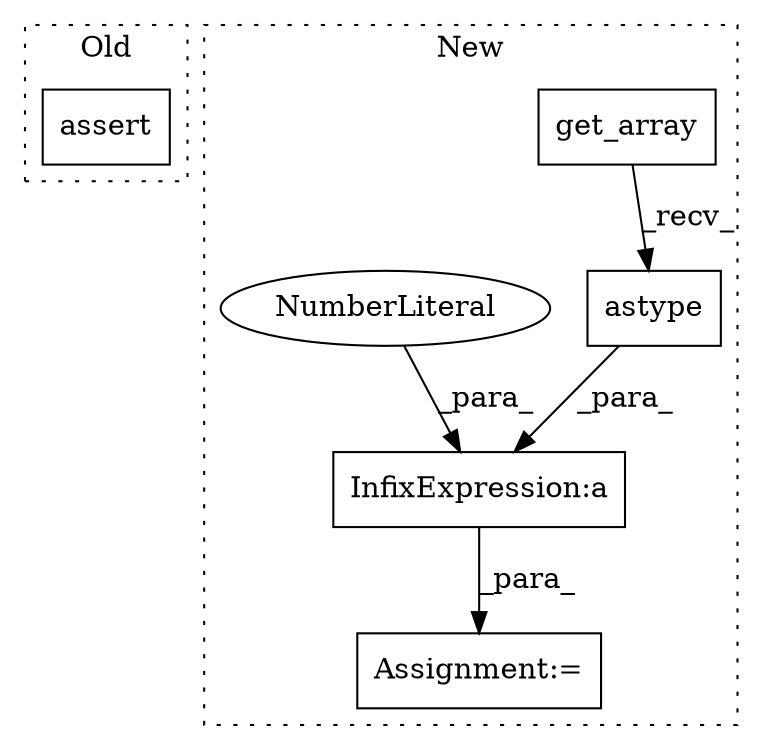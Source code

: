 digraph G {
subgraph cluster0 {
1 [label="assert" a="6" s="2756" l="7" shape="box"];
label = "Old";
style="dotted";
}
subgraph cluster1 {
2 [label="get_array" a="32" s="2772" l="11" shape="box"];
3 [label="Assignment:=" a="7" s="2767" l="1" shape="box"];
4 [label="InfixExpression:a" a="27" s="2797" l="3" shape="box"];
5 [label="NumberLiteral" a="34" s="2800" l="5" shape="ellipse"];
6 [label="astype" a="32" s="2784,2796" l="7,1" shape="box"];
label = "New";
style="dotted";
}
2 -> 6 [label="_recv_"];
4 -> 3 [label="_para_"];
5 -> 4 [label="_para_"];
6 -> 4 [label="_para_"];
}